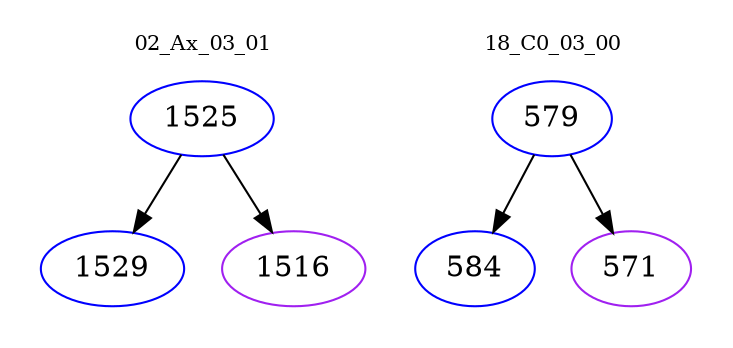 digraph{
subgraph cluster_0 {
color = white
label = "02_Ax_03_01";
fontsize=10;
T0_1525 [label="1525", color="blue"]
T0_1525 -> T0_1529 [color="black"]
T0_1529 [label="1529", color="blue"]
T0_1525 -> T0_1516 [color="black"]
T0_1516 [label="1516", color="purple"]
}
subgraph cluster_1 {
color = white
label = "18_C0_03_00";
fontsize=10;
T1_579 [label="579", color="blue"]
T1_579 -> T1_584 [color="black"]
T1_584 [label="584", color="blue"]
T1_579 -> T1_571 [color="black"]
T1_571 [label="571", color="purple"]
}
}
